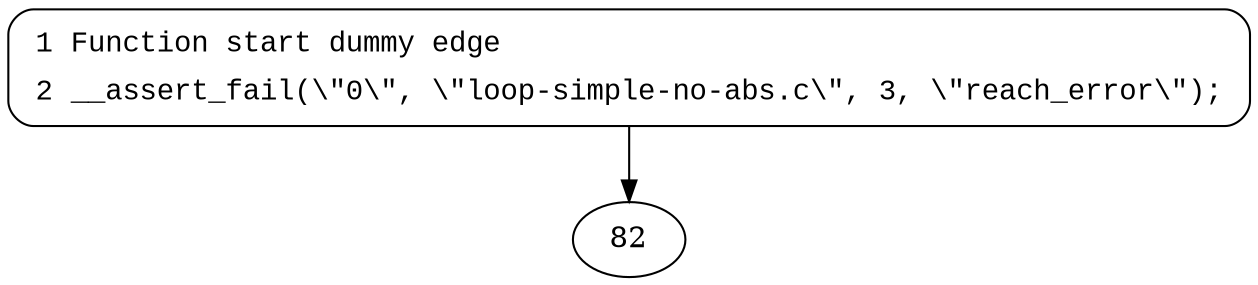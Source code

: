 digraph reach_error {
1 [style="filled,bold" penwidth="1" fillcolor="white" fontname="Courier New" shape="Mrecord" label=<<table border="0" cellborder="0" cellpadding="3" bgcolor="white"><tr><td align="right">1</td><td align="left">Function start dummy edge</td></tr><tr><td align="right">2</td><td align="left">__assert_fail(\&quot;0\&quot;, \&quot;loop-simple-no-abs.c\&quot;, 3, \&quot;reach_error\&quot;);</td></tr></table>>]
1 -> 82[label=""]
}